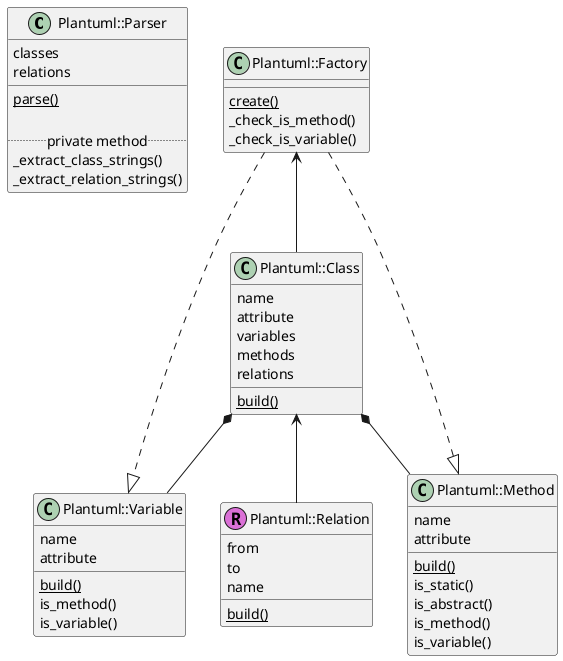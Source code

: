 @startuml

/'
class Main {
  run()
}
'/

/' クラスと関係の文字列を抽出。ClassBuilderに渡してオブジェクトをもらう '/
/' relationcはこの中でビルドしてClassBuilderに渡す'/
class Plantuml::Parser {
  classes
  relations
  ____
  {static} parse()

  .. private method ..
  _extract_class_strings()
  _extract_relation_strings()
}

class Plantuml::Factory {
  {static} create()
  _check_is_method()
  _check_is_variable()
}

/'クラス全体の文字列と、Relationオブジェクト全てをもらってクラスを組み立てる'/
/'こいつがFactoryを使う'/
class Plantuml::Class {
  name
  attribute
  variables
  methods
  relations
  {static} build()
}

class Plantuml::Variable {
  name
  attribute
  {static} build()
  is_method()
  is_variable()
}

class Plantuml::Method {
  name
  attribute
  {static} build()
  'check method'
  is_static()
  is_abstract()
  is_method()
  is_variable()
}

class Plantuml::Relation << (R,orchid) >> {
  from
  to
  name
  {static} build()
}

Plantuml::Class *-- Plantuml::Variable
Plantuml::Class *-- Plantuml::Method
Plantuml::Class <-- Plantuml::Relation
Plantuml::Factory <-- Plantuml::Class
Plantuml::Factory ..|> Plantuml::Variable
Plantuml::Factory ..|> Plantuml::Method

@enduml
